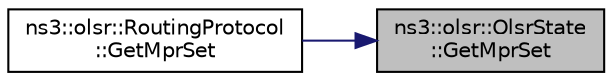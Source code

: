 digraph "ns3::olsr::OlsrState::GetMprSet"
{
 // LATEX_PDF_SIZE
  edge [fontname="Helvetica",fontsize="10",labelfontname="Helvetica",labelfontsize="10"];
  node [fontname="Helvetica",fontsize="10",shape=record];
  rankdir="RL";
  Node1 [label="ns3::olsr::OlsrState\l::GetMprSet",height=0.2,width=0.4,color="black", fillcolor="grey75", style="filled", fontcolor="black",tooltip="Gets the MPR set."];
  Node1 -> Node2 [dir="back",color="midnightblue",fontsize="10",style="solid",fontname="Helvetica"];
  Node2 [label="ns3::olsr::RoutingProtocol\l::GetMprSet",height=0.2,width=0.4,color="black", fillcolor="white", style="filled",URL="$classns3_1_1olsr_1_1_routing_protocol.html#a010c09ae7dec09891d5aa3d85429a315",tooltip="Gets the MPR set."];
}
